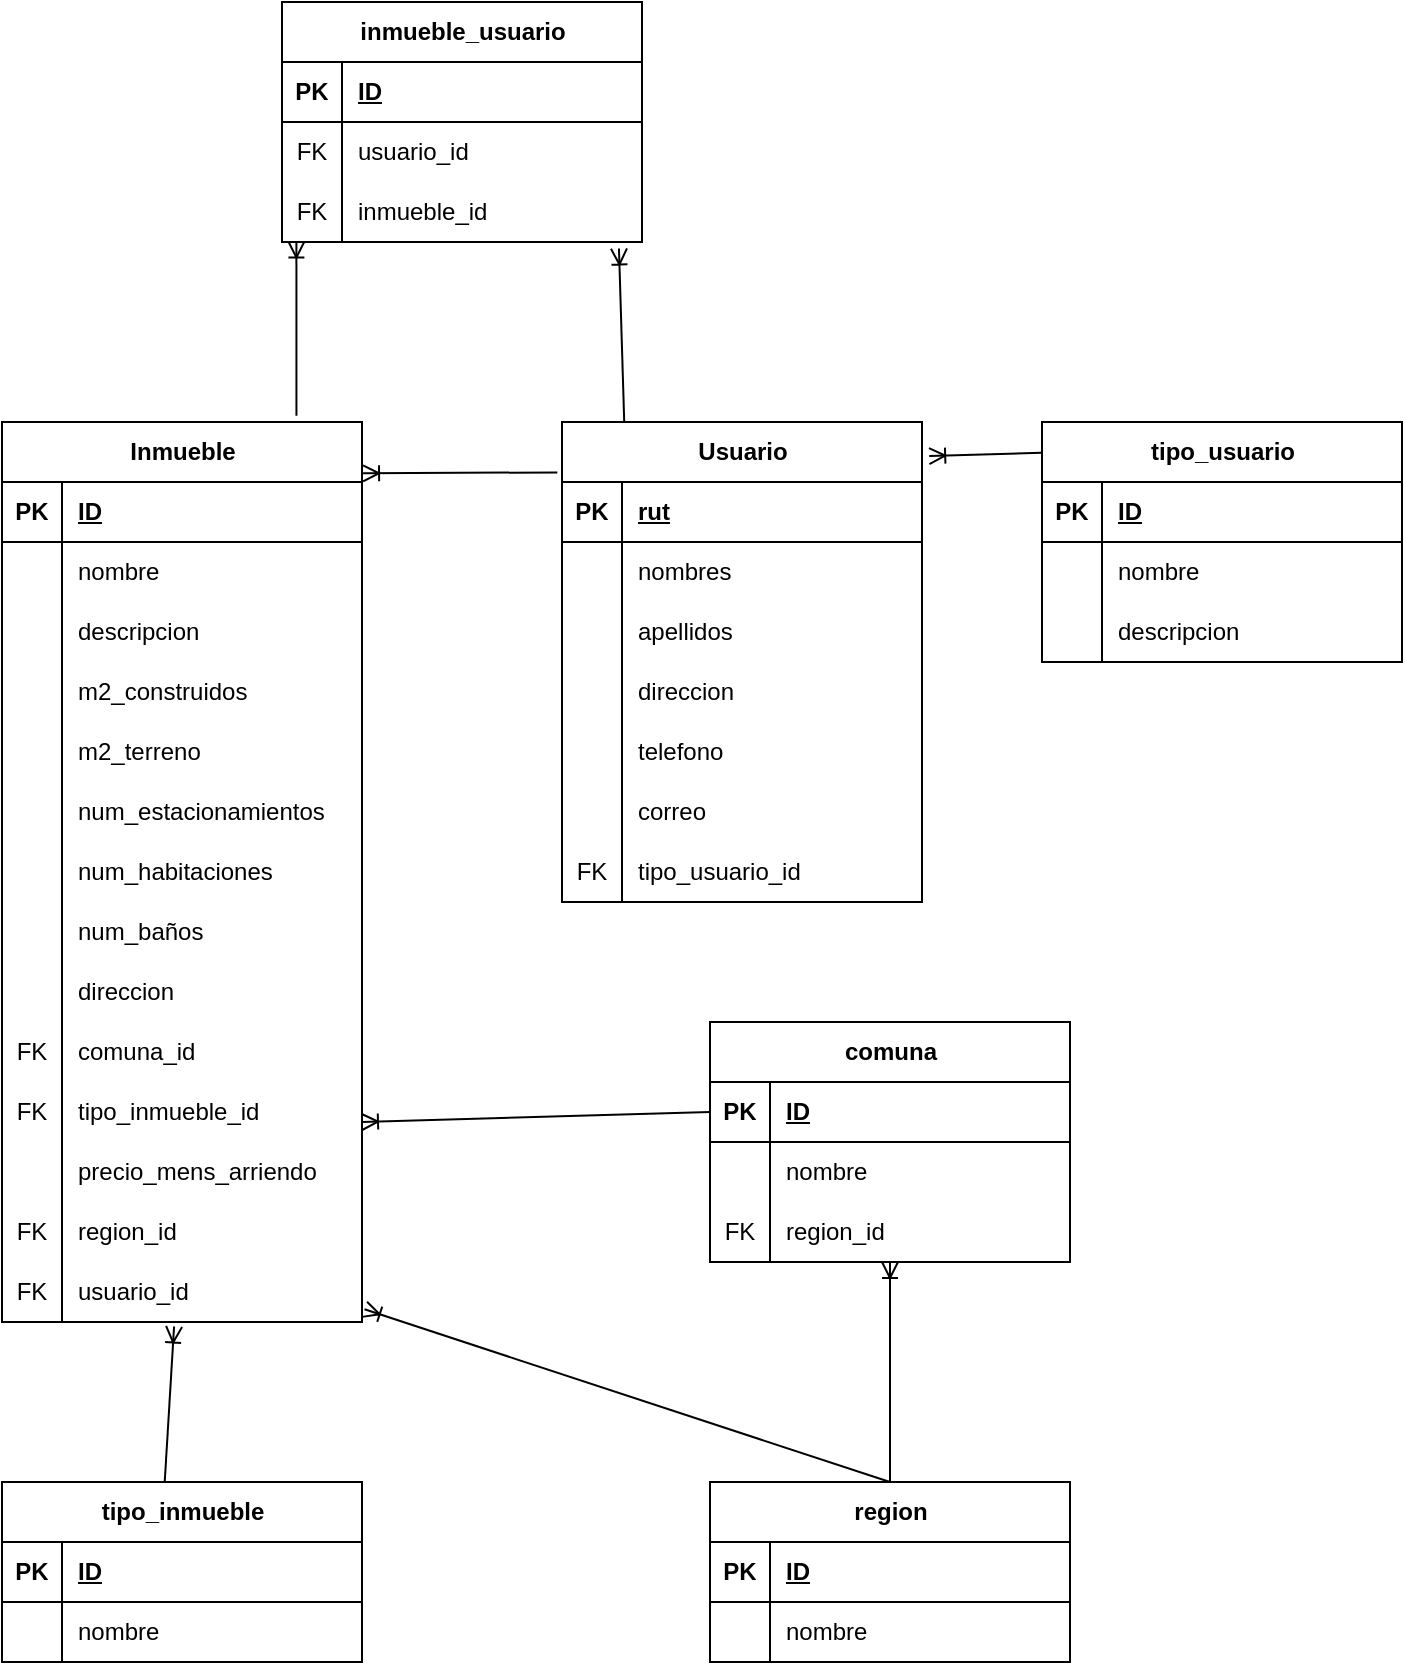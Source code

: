 <mxfile version="24.5.3" type="device">
  <diagram name="Página-1" id="g8SFVVRdt-fUALdlcEve">
    <mxGraphModel dx="2176" dy="1852" grid="1" gridSize="10" guides="1" tooltips="1" connect="1" arrows="1" fold="1" page="1" pageScale="1" pageWidth="827" pageHeight="1169" math="0" shadow="0">
      <root>
        <mxCell id="0" />
        <mxCell id="1" parent="0" />
        <mxCell id="CpyhpwBGjDPrx50H-hn9-1" value="Usuario" style="shape=table;startSize=30;container=1;collapsible=1;childLayout=tableLayout;fixedRows=1;rowLines=0;fontStyle=1;align=center;resizeLast=1;html=1;" parent="1" vertex="1">
          <mxGeometry x="250" y="150" width="180" height="240" as="geometry" />
        </mxCell>
        <mxCell id="CpyhpwBGjDPrx50H-hn9-2" value="" style="shape=tableRow;horizontal=0;startSize=0;swimlaneHead=0;swimlaneBody=0;fillColor=none;collapsible=0;dropTarget=0;points=[[0,0.5],[1,0.5]];portConstraint=eastwest;top=0;left=0;right=0;bottom=1;" parent="CpyhpwBGjDPrx50H-hn9-1" vertex="1">
          <mxGeometry y="30" width="180" height="30" as="geometry" />
        </mxCell>
        <mxCell id="CpyhpwBGjDPrx50H-hn9-3" value="PK" style="shape=partialRectangle;connectable=0;fillColor=none;top=0;left=0;bottom=0;right=0;fontStyle=1;overflow=hidden;whiteSpace=wrap;html=1;" parent="CpyhpwBGjDPrx50H-hn9-2" vertex="1">
          <mxGeometry width="30" height="30" as="geometry">
            <mxRectangle width="30" height="30" as="alternateBounds" />
          </mxGeometry>
        </mxCell>
        <mxCell id="CpyhpwBGjDPrx50H-hn9-4" value="rut" style="shape=partialRectangle;connectable=0;fillColor=none;top=0;left=0;bottom=0;right=0;align=left;spacingLeft=6;fontStyle=5;overflow=hidden;whiteSpace=wrap;html=1;" parent="CpyhpwBGjDPrx50H-hn9-2" vertex="1">
          <mxGeometry x="30" width="150" height="30" as="geometry">
            <mxRectangle width="150" height="30" as="alternateBounds" />
          </mxGeometry>
        </mxCell>
        <mxCell id="CpyhpwBGjDPrx50H-hn9-5" value="" style="shape=tableRow;horizontal=0;startSize=0;swimlaneHead=0;swimlaneBody=0;fillColor=none;collapsible=0;dropTarget=0;points=[[0,0.5],[1,0.5]];portConstraint=eastwest;top=0;left=0;right=0;bottom=0;" parent="CpyhpwBGjDPrx50H-hn9-1" vertex="1">
          <mxGeometry y="60" width="180" height="30" as="geometry" />
        </mxCell>
        <mxCell id="CpyhpwBGjDPrx50H-hn9-6" value="" style="shape=partialRectangle;connectable=0;fillColor=none;top=0;left=0;bottom=0;right=0;editable=1;overflow=hidden;whiteSpace=wrap;html=1;" parent="CpyhpwBGjDPrx50H-hn9-5" vertex="1">
          <mxGeometry width="30" height="30" as="geometry">
            <mxRectangle width="30" height="30" as="alternateBounds" />
          </mxGeometry>
        </mxCell>
        <mxCell id="CpyhpwBGjDPrx50H-hn9-7" value="nombres" style="shape=partialRectangle;connectable=0;fillColor=none;top=0;left=0;bottom=0;right=0;align=left;spacingLeft=6;overflow=hidden;whiteSpace=wrap;html=1;" parent="CpyhpwBGjDPrx50H-hn9-5" vertex="1">
          <mxGeometry x="30" width="150" height="30" as="geometry">
            <mxRectangle width="150" height="30" as="alternateBounds" />
          </mxGeometry>
        </mxCell>
        <mxCell id="CpyhpwBGjDPrx50H-hn9-8" value="" style="shape=tableRow;horizontal=0;startSize=0;swimlaneHead=0;swimlaneBody=0;fillColor=none;collapsible=0;dropTarget=0;points=[[0,0.5],[1,0.5]];portConstraint=eastwest;top=0;left=0;right=0;bottom=0;" parent="CpyhpwBGjDPrx50H-hn9-1" vertex="1">
          <mxGeometry y="90" width="180" height="30" as="geometry" />
        </mxCell>
        <mxCell id="CpyhpwBGjDPrx50H-hn9-9" value="" style="shape=partialRectangle;connectable=0;fillColor=none;top=0;left=0;bottom=0;right=0;editable=1;overflow=hidden;whiteSpace=wrap;html=1;" parent="CpyhpwBGjDPrx50H-hn9-8" vertex="1">
          <mxGeometry width="30" height="30" as="geometry">
            <mxRectangle width="30" height="30" as="alternateBounds" />
          </mxGeometry>
        </mxCell>
        <mxCell id="CpyhpwBGjDPrx50H-hn9-10" value="apellidos" style="shape=partialRectangle;connectable=0;fillColor=none;top=0;left=0;bottom=0;right=0;align=left;spacingLeft=6;overflow=hidden;whiteSpace=wrap;html=1;" parent="CpyhpwBGjDPrx50H-hn9-8" vertex="1">
          <mxGeometry x="30" width="150" height="30" as="geometry">
            <mxRectangle width="150" height="30" as="alternateBounds" />
          </mxGeometry>
        </mxCell>
        <mxCell id="CpyhpwBGjDPrx50H-hn9-14" value="" style="shape=tableRow;horizontal=0;startSize=0;swimlaneHead=0;swimlaneBody=0;fillColor=none;collapsible=0;dropTarget=0;points=[[0,0.5],[1,0.5]];portConstraint=eastwest;top=0;left=0;right=0;bottom=0;" parent="CpyhpwBGjDPrx50H-hn9-1" vertex="1">
          <mxGeometry y="120" width="180" height="30" as="geometry" />
        </mxCell>
        <mxCell id="CpyhpwBGjDPrx50H-hn9-15" value="" style="shape=partialRectangle;connectable=0;fillColor=none;top=0;left=0;bottom=0;right=0;editable=1;overflow=hidden;whiteSpace=wrap;html=1;" parent="CpyhpwBGjDPrx50H-hn9-14" vertex="1">
          <mxGeometry width="30" height="30" as="geometry">
            <mxRectangle width="30" height="30" as="alternateBounds" />
          </mxGeometry>
        </mxCell>
        <mxCell id="CpyhpwBGjDPrx50H-hn9-16" value="direccion" style="shape=partialRectangle;connectable=0;fillColor=none;top=0;left=0;bottom=0;right=0;align=left;spacingLeft=6;overflow=hidden;whiteSpace=wrap;html=1;" parent="CpyhpwBGjDPrx50H-hn9-14" vertex="1">
          <mxGeometry x="30" width="150" height="30" as="geometry">
            <mxRectangle width="150" height="30" as="alternateBounds" />
          </mxGeometry>
        </mxCell>
        <mxCell id="CpyhpwBGjDPrx50H-hn9-17" value="" style="shape=tableRow;horizontal=0;startSize=0;swimlaneHead=0;swimlaneBody=0;fillColor=none;collapsible=0;dropTarget=0;points=[[0,0.5],[1,0.5]];portConstraint=eastwest;top=0;left=0;right=0;bottom=0;" parent="CpyhpwBGjDPrx50H-hn9-1" vertex="1">
          <mxGeometry y="150" width="180" height="30" as="geometry" />
        </mxCell>
        <mxCell id="CpyhpwBGjDPrx50H-hn9-18" value="" style="shape=partialRectangle;connectable=0;fillColor=none;top=0;left=0;bottom=0;right=0;editable=1;overflow=hidden;whiteSpace=wrap;html=1;" parent="CpyhpwBGjDPrx50H-hn9-17" vertex="1">
          <mxGeometry width="30" height="30" as="geometry">
            <mxRectangle width="30" height="30" as="alternateBounds" />
          </mxGeometry>
        </mxCell>
        <mxCell id="CpyhpwBGjDPrx50H-hn9-19" value="telefono" style="shape=partialRectangle;connectable=0;fillColor=none;top=0;left=0;bottom=0;right=0;align=left;spacingLeft=6;overflow=hidden;whiteSpace=wrap;html=1;" parent="CpyhpwBGjDPrx50H-hn9-17" vertex="1">
          <mxGeometry x="30" width="150" height="30" as="geometry">
            <mxRectangle width="150" height="30" as="alternateBounds" />
          </mxGeometry>
        </mxCell>
        <mxCell id="CpyhpwBGjDPrx50H-hn9-20" value="" style="shape=tableRow;horizontal=0;startSize=0;swimlaneHead=0;swimlaneBody=0;fillColor=none;collapsible=0;dropTarget=0;points=[[0,0.5],[1,0.5]];portConstraint=eastwest;top=0;left=0;right=0;bottom=0;" parent="CpyhpwBGjDPrx50H-hn9-1" vertex="1">
          <mxGeometry y="180" width="180" height="30" as="geometry" />
        </mxCell>
        <mxCell id="CpyhpwBGjDPrx50H-hn9-21" value="" style="shape=partialRectangle;connectable=0;fillColor=none;top=0;left=0;bottom=0;right=0;editable=1;overflow=hidden;whiteSpace=wrap;html=1;" parent="CpyhpwBGjDPrx50H-hn9-20" vertex="1">
          <mxGeometry width="30" height="30" as="geometry">
            <mxRectangle width="30" height="30" as="alternateBounds" />
          </mxGeometry>
        </mxCell>
        <mxCell id="CpyhpwBGjDPrx50H-hn9-22" value="correo" style="shape=partialRectangle;connectable=0;fillColor=none;top=0;left=0;bottom=0;right=0;align=left;spacingLeft=6;overflow=hidden;whiteSpace=wrap;html=1;" parent="CpyhpwBGjDPrx50H-hn9-20" vertex="1">
          <mxGeometry x="30" width="150" height="30" as="geometry">
            <mxRectangle width="150" height="30" as="alternateBounds" />
          </mxGeometry>
        </mxCell>
        <mxCell id="CpyhpwBGjDPrx50H-hn9-23" value="" style="shape=tableRow;horizontal=0;startSize=0;swimlaneHead=0;swimlaneBody=0;fillColor=none;collapsible=0;dropTarget=0;points=[[0,0.5],[1,0.5]];portConstraint=eastwest;top=0;left=0;right=0;bottom=0;" parent="CpyhpwBGjDPrx50H-hn9-1" vertex="1">
          <mxGeometry y="210" width="180" height="30" as="geometry" />
        </mxCell>
        <mxCell id="CpyhpwBGjDPrx50H-hn9-24" value="FK" style="shape=partialRectangle;connectable=0;fillColor=none;top=0;left=0;bottom=0;right=0;editable=1;overflow=hidden;whiteSpace=wrap;html=1;" parent="CpyhpwBGjDPrx50H-hn9-23" vertex="1">
          <mxGeometry width="30" height="30" as="geometry">
            <mxRectangle width="30" height="30" as="alternateBounds" />
          </mxGeometry>
        </mxCell>
        <mxCell id="CpyhpwBGjDPrx50H-hn9-25" value="tipo_usuario_id" style="shape=partialRectangle;connectable=0;fillColor=none;top=0;left=0;bottom=0;right=0;align=left;spacingLeft=6;overflow=hidden;whiteSpace=wrap;html=1;" parent="CpyhpwBGjDPrx50H-hn9-23" vertex="1">
          <mxGeometry x="30" width="150" height="30" as="geometry">
            <mxRectangle width="150" height="30" as="alternateBounds" />
          </mxGeometry>
        </mxCell>
        <mxCell id="CpyhpwBGjDPrx50H-hn9-26" value="tipo_usuario" style="shape=table;startSize=30;container=1;collapsible=1;childLayout=tableLayout;fixedRows=1;rowLines=0;fontStyle=1;align=center;resizeLast=1;html=1;" parent="1" vertex="1">
          <mxGeometry x="490" y="150" width="180" height="120" as="geometry" />
        </mxCell>
        <mxCell id="CpyhpwBGjDPrx50H-hn9-27" value="" style="shape=tableRow;horizontal=0;startSize=0;swimlaneHead=0;swimlaneBody=0;fillColor=none;collapsible=0;dropTarget=0;points=[[0,0.5],[1,0.5]];portConstraint=eastwest;top=0;left=0;right=0;bottom=1;" parent="CpyhpwBGjDPrx50H-hn9-26" vertex="1">
          <mxGeometry y="30" width="180" height="30" as="geometry" />
        </mxCell>
        <mxCell id="CpyhpwBGjDPrx50H-hn9-28" value="PK" style="shape=partialRectangle;connectable=0;fillColor=none;top=0;left=0;bottom=0;right=0;fontStyle=1;overflow=hidden;whiteSpace=wrap;html=1;" parent="CpyhpwBGjDPrx50H-hn9-27" vertex="1">
          <mxGeometry width="30" height="30" as="geometry">
            <mxRectangle width="30" height="30" as="alternateBounds" />
          </mxGeometry>
        </mxCell>
        <mxCell id="CpyhpwBGjDPrx50H-hn9-29" value="ID" style="shape=partialRectangle;connectable=0;fillColor=none;top=0;left=0;bottom=0;right=0;align=left;spacingLeft=6;fontStyle=5;overflow=hidden;whiteSpace=wrap;html=1;" parent="CpyhpwBGjDPrx50H-hn9-27" vertex="1">
          <mxGeometry x="30" width="150" height="30" as="geometry">
            <mxRectangle width="150" height="30" as="alternateBounds" />
          </mxGeometry>
        </mxCell>
        <mxCell id="CpyhpwBGjDPrx50H-hn9-30" value="" style="shape=tableRow;horizontal=0;startSize=0;swimlaneHead=0;swimlaneBody=0;fillColor=none;collapsible=0;dropTarget=0;points=[[0,0.5],[1,0.5]];portConstraint=eastwest;top=0;left=0;right=0;bottom=0;" parent="CpyhpwBGjDPrx50H-hn9-26" vertex="1">
          <mxGeometry y="60" width="180" height="30" as="geometry" />
        </mxCell>
        <mxCell id="CpyhpwBGjDPrx50H-hn9-31" value="" style="shape=partialRectangle;connectable=0;fillColor=none;top=0;left=0;bottom=0;right=0;editable=1;overflow=hidden;whiteSpace=wrap;html=1;" parent="CpyhpwBGjDPrx50H-hn9-30" vertex="1">
          <mxGeometry width="30" height="30" as="geometry">
            <mxRectangle width="30" height="30" as="alternateBounds" />
          </mxGeometry>
        </mxCell>
        <mxCell id="CpyhpwBGjDPrx50H-hn9-32" value="nombre" style="shape=partialRectangle;connectable=0;fillColor=none;top=0;left=0;bottom=0;right=0;align=left;spacingLeft=6;overflow=hidden;whiteSpace=wrap;html=1;" parent="CpyhpwBGjDPrx50H-hn9-30" vertex="1">
          <mxGeometry x="30" width="150" height="30" as="geometry">
            <mxRectangle width="150" height="30" as="alternateBounds" />
          </mxGeometry>
        </mxCell>
        <mxCell id="CpyhpwBGjDPrx50H-hn9-33" value="" style="shape=tableRow;horizontal=0;startSize=0;swimlaneHead=0;swimlaneBody=0;fillColor=none;collapsible=0;dropTarget=0;points=[[0,0.5],[1,0.5]];portConstraint=eastwest;top=0;left=0;right=0;bottom=0;" parent="CpyhpwBGjDPrx50H-hn9-26" vertex="1">
          <mxGeometry y="90" width="180" height="30" as="geometry" />
        </mxCell>
        <mxCell id="CpyhpwBGjDPrx50H-hn9-34" value="" style="shape=partialRectangle;connectable=0;fillColor=none;top=0;left=0;bottom=0;right=0;editable=1;overflow=hidden;whiteSpace=wrap;html=1;" parent="CpyhpwBGjDPrx50H-hn9-33" vertex="1">
          <mxGeometry width="30" height="30" as="geometry">
            <mxRectangle width="30" height="30" as="alternateBounds" />
          </mxGeometry>
        </mxCell>
        <mxCell id="CpyhpwBGjDPrx50H-hn9-35" value="descripcion" style="shape=partialRectangle;connectable=0;fillColor=none;top=0;left=0;bottom=0;right=0;align=left;spacingLeft=6;overflow=hidden;whiteSpace=wrap;html=1;" parent="CpyhpwBGjDPrx50H-hn9-33" vertex="1">
          <mxGeometry x="30" width="150" height="30" as="geometry">
            <mxRectangle width="150" height="30" as="alternateBounds" />
          </mxGeometry>
        </mxCell>
        <mxCell id="CpyhpwBGjDPrx50H-hn9-39" value="" style="fontSize=12;html=1;endArrow=ERoneToMany;rounded=0;exitX=-0.001;exitY=0.128;exitDx=0;exitDy=0;exitPerimeter=0;entryX=1.02;entryY=0.071;entryDx=0;entryDy=0;entryPerimeter=0;" parent="1" source="CpyhpwBGjDPrx50H-hn9-26" target="CpyhpwBGjDPrx50H-hn9-1" edge="1">
          <mxGeometry width="100" height="100" relative="1" as="geometry">
            <mxPoint x="480" y="160" as="sourcePoint" />
            <mxPoint x="450" y="170" as="targetPoint" />
          </mxGeometry>
        </mxCell>
        <mxCell id="CpyhpwBGjDPrx50H-hn9-40" value="Inmueble" style="shape=table;startSize=30;container=1;collapsible=1;childLayout=tableLayout;fixedRows=1;rowLines=0;fontStyle=1;align=center;resizeLast=1;html=1;" parent="1" vertex="1">
          <mxGeometry x="-30" y="150" width="180" height="450" as="geometry" />
        </mxCell>
        <mxCell id="CpyhpwBGjDPrx50H-hn9-41" value="" style="shape=tableRow;horizontal=0;startSize=0;swimlaneHead=0;swimlaneBody=0;fillColor=none;collapsible=0;dropTarget=0;points=[[0,0.5],[1,0.5]];portConstraint=eastwest;top=0;left=0;right=0;bottom=1;" parent="CpyhpwBGjDPrx50H-hn9-40" vertex="1">
          <mxGeometry y="30" width="180" height="30" as="geometry" />
        </mxCell>
        <mxCell id="CpyhpwBGjDPrx50H-hn9-42" value="PK" style="shape=partialRectangle;connectable=0;fillColor=none;top=0;left=0;bottom=0;right=0;fontStyle=1;overflow=hidden;whiteSpace=wrap;html=1;" parent="CpyhpwBGjDPrx50H-hn9-41" vertex="1">
          <mxGeometry width="30" height="30" as="geometry">
            <mxRectangle width="30" height="30" as="alternateBounds" />
          </mxGeometry>
        </mxCell>
        <mxCell id="CpyhpwBGjDPrx50H-hn9-43" value="ID" style="shape=partialRectangle;connectable=0;fillColor=none;top=0;left=0;bottom=0;right=0;align=left;spacingLeft=6;fontStyle=5;overflow=hidden;whiteSpace=wrap;html=1;" parent="CpyhpwBGjDPrx50H-hn9-41" vertex="1">
          <mxGeometry x="30" width="150" height="30" as="geometry">
            <mxRectangle width="150" height="30" as="alternateBounds" />
          </mxGeometry>
        </mxCell>
        <mxCell id="CpyhpwBGjDPrx50H-hn9-44" value="" style="shape=tableRow;horizontal=0;startSize=0;swimlaneHead=0;swimlaneBody=0;fillColor=none;collapsible=0;dropTarget=0;points=[[0,0.5],[1,0.5]];portConstraint=eastwest;top=0;left=0;right=0;bottom=0;" parent="CpyhpwBGjDPrx50H-hn9-40" vertex="1">
          <mxGeometry y="60" width="180" height="30" as="geometry" />
        </mxCell>
        <mxCell id="CpyhpwBGjDPrx50H-hn9-45" value="" style="shape=partialRectangle;connectable=0;fillColor=none;top=0;left=0;bottom=0;right=0;editable=1;overflow=hidden;whiteSpace=wrap;html=1;" parent="CpyhpwBGjDPrx50H-hn9-44" vertex="1">
          <mxGeometry width="30" height="30" as="geometry">
            <mxRectangle width="30" height="30" as="alternateBounds" />
          </mxGeometry>
        </mxCell>
        <mxCell id="CpyhpwBGjDPrx50H-hn9-46" value="nombre" style="shape=partialRectangle;connectable=0;fillColor=none;top=0;left=0;bottom=0;right=0;align=left;spacingLeft=6;overflow=hidden;whiteSpace=wrap;html=1;" parent="CpyhpwBGjDPrx50H-hn9-44" vertex="1">
          <mxGeometry x="30" width="150" height="30" as="geometry">
            <mxRectangle width="150" height="30" as="alternateBounds" />
          </mxGeometry>
        </mxCell>
        <mxCell id="CpyhpwBGjDPrx50H-hn9-47" value="" style="shape=tableRow;horizontal=0;startSize=0;swimlaneHead=0;swimlaneBody=0;fillColor=none;collapsible=0;dropTarget=0;points=[[0,0.5],[1,0.5]];portConstraint=eastwest;top=0;left=0;right=0;bottom=0;" parent="CpyhpwBGjDPrx50H-hn9-40" vertex="1">
          <mxGeometry y="90" width="180" height="30" as="geometry" />
        </mxCell>
        <mxCell id="CpyhpwBGjDPrx50H-hn9-48" value="" style="shape=partialRectangle;connectable=0;fillColor=none;top=0;left=0;bottom=0;right=0;editable=1;overflow=hidden;whiteSpace=wrap;html=1;" parent="CpyhpwBGjDPrx50H-hn9-47" vertex="1">
          <mxGeometry width="30" height="30" as="geometry">
            <mxRectangle width="30" height="30" as="alternateBounds" />
          </mxGeometry>
        </mxCell>
        <mxCell id="CpyhpwBGjDPrx50H-hn9-49" value="descripcion" style="shape=partialRectangle;connectable=0;fillColor=none;top=0;left=0;bottom=0;right=0;align=left;spacingLeft=6;overflow=hidden;whiteSpace=wrap;html=1;" parent="CpyhpwBGjDPrx50H-hn9-47" vertex="1">
          <mxGeometry x="30" width="150" height="30" as="geometry">
            <mxRectangle width="150" height="30" as="alternateBounds" />
          </mxGeometry>
        </mxCell>
        <mxCell id="CpyhpwBGjDPrx50H-hn9-50" value="" style="shape=tableRow;horizontal=0;startSize=0;swimlaneHead=0;swimlaneBody=0;fillColor=none;collapsible=0;dropTarget=0;points=[[0,0.5],[1,0.5]];portConstraint=eastwest;top=0;left=0;right=0;bottom=0;" parent="CpyhpwBGjDPrx50H-hn9-40" vertex="1">
          <mxGeometry y="120" width="180" height="30" as="geometry" />
        </mxCell>
        <mxCell id="CpyhpwBGjDPrx50H-hn9-51" value="" style="shape=partialRectangle;connectable=0;fillColor=none;top=0;left=0;bottom=0;right=0;editable=1;overflow=hidden;whiteSpace=wrap;html=1;" parent="CpyhpwBGjDPrx50H-hn9-50" vertex="1">
          <mxGeometry width="30" height="30" as="geometry">
            <mxRectangle width="30" height="30" as="alternateBounds" />
          </mxGeometry>
        </mxCell>
        <mxCell id="CpyhpwBGjDPrx50H-hn9-52" value="m2_construidos" style="shape=partialRectangle;connectable=0;fillColor=none;top=0;left=0;bottom=0;right=0;align=left;spacingLeft=6;overflow=hidden;whiteSpace=wrap;html=1;" parent="CpyhpwBGjDPrx50H-hn9-50" vertex="1">
          <mxGeometry x="30" width="150" height="30" as="geometry">
            <mxRectangle width="150" height="30" as="alternateBounds" />
          </mxGeometry>
        </mxCell>
        <mxCell id="CpyhpwBGjDPrx50H-hn9-53" value="" style="shape=tableRow;horizontal=0;startSize=0;swimlaneHead=0;swimlaneBody=0;fillColor=none;collapsible=0;dropTarget=0;points=[[0,0.5],[1,0.5]];portConstraint=eastwest;top=0;left=0;right=0;bottom=0;" parent="CpyhpwBGjDPrx50H-hn9-40" vertex="1">
          <mxGeometry y="150" width="180" height="30" as="geometry" />
        </mxCell>
        <mxCell id="CpyhpwBGjDPrx50H-hn9-54" value="" style="shape=partialRectangle;connectable=0;fillColor=none;top=0;left=0;bottom=0;right=0;editable=1;overflow=hidden;whiteSpace=wrap;html=1;" parent="CpyhpwBGjDPrx50H-hn9-53" vertex="1">
          <mxGeometry width="30" height="30" as="geometry">
            <mxRectangle width="30" height="30" as="alternateBounds" />
          </mxGeometry>
        </mxCell>
        <mxCell id="CpyhpwBGjDPrx50H-hn9-55" value="m2_terreno" style="shape=partialRectangle;connectable=0;fillColor=none;top=0;left=0;bottom=0;right=0;align=left;spacingLeft=6;overflow=hidden;whiteSpace=wrap;html=1;" parent="CpyhpwBGjDPrx50H-hn9-53" vertex="1">
          <mxGeometry x="30" width="150" height="30" as="geometry">
            <mxRectangle width="150" height="30" as="alternateBounds" />
          </mxGeometry>
        </mxCell>
        <mxCell id="CpyhpwBGjDPrx50H-hn9-56" value="" style="shape=tableRow;horizontal=0;startSize=0;swimlaneHead=0;swimlaneBody=0;fillColor=none;collapsible=0;dropTarget=0;points=[[0,0.5],[1,0.5]];portConstraint=eastwest;top=0;left=0;right=0;bottom=0;" parent="CpyhpwBGjDPrx50H-hn9-40" vertex="1">
          <mxGeometry y="180" width="180" height="30" as="geometry" />
        </mxCell>
        <mxCell id="CpyhpwBGjDPrx50H-hn9-57" value="" style="shape=partialRectangle;connectable=0;fillColor=none;top=0;left=0;bottom=0;right=0;editable=1;overflow=hidden;whiteSpace=wrap;html=1;" parent="CpyhpwBGjDPrx50H-hn9-56" vertex="1">
          <mxGeometry width="30" height="30" as="geometry">
            <mxRectangle width="30" height="30" as="alternateBounds" />
          </mxGeometry>
        </mxCell>
        <mxCell id="CpyhpwBGjDPrx50H-hn9-58" value="num_estacionamientos" style="shape=partialRectangle;connectable=0;fillColor=none;top=0;left=0;bottom=0;right=0;align=left;spacingLeft=6;overflow=hidden;whiteSpace=wrap;html=1;" parent="CpyhpwBGjDPrx50H-hn9-56" vertex="1">
          <mxGeometry x="30" width="150" height="30" as="geometry">
            <mxRectangle width="150" height="30" as="alternateBounds" />
          </mxGeometry>
        </mxCell>
        <mxCell id="CpyhpwBGjDPrx50H-hn9-59" value="" style="shape=tableRow;horizontal=0;startSize=0;swimlaneHead=0;swimlaneBody=0;fillColor=none;collapsible=0;dropTarget=0;points=[[0,0.5],[1,0.5]];portConstraint=eastwest;top=0;left=0;right=0;bottom=0;" parent="CpyhpwBGjDPrx50H-hn9-40" vertex="1">
          <mxGeometry y="210" width="180" height="30" as="geometry" />
        </mxCell>
        <mxCell id="CpyhpwBGjDPrx50H-hn9-60" value="" style="shape=partialRectangle;connectable=0;fillColor=none;top=0;left=0;bottom=0;right=0;editable=1;overflow=hidden;whiteSpace=wrap;html=1;" parent="CpyhpwBGjDPrx50H-hn9-59" vertex="1">
          <mxGeometry width="30" height="30" as="geometry">
            <mxRectangle width="30" height="30" as="alternateBounds" />
          </mxGeometry>
        </mxCell>
        <mxCell id="CpyhpwBGjDPrx50H-hn9-61" value="num_habitaciones" style="shape=partialRectangle;connectable=0;fillColor=none;top=0;left=0;bottom=0;right=0;align=left;spacingLeft=6;overflow=hidden;whiteSpace=wrap;html=1;" parent="CpyhpwBGjDPrx50H-hn9-59" vertex="1">
          <mxGeometry x="30" width="150" height="30" as="geometry">
            <mxRectangle width="150" height="30" as="alternateBounds" />
          </mxGeometry>
        </mxCell>
        <mxCell id="CpyhpwBGjDPrx50H-hn9-62" value="" style="shape=tableRow;horizontal=0;startSize=0;swimlaneHead=0;swimlaneBody=0;fillColor=none;collapsible=0;dropTarget=0;points=[[0,0.5],[1,0.5]];portConstraint=eastwest;top=0;left=0;right=0;bottom=0;" parent="CpyhpwBGjDPrx50H-hn9-40" vertex="1">
          <mxGeometry y="240" width="180" height="30" as="geometry" />
        </mxCell>
        <mxCell id="CpyhpwBGjDPrx50H-hn9-63" value="" style="shape=partialRectangle;connectable=0;fillColor=none;top=0;left=0;bottom=0;right=0;editable=1;overflow=hidden;whiteSpace=wrap;html=1;" parent="CpyhpwBGjDPrx50H-hn9-62" vertex="1">
          <mxGeometry width="30" height="30" as="geometry">
            <mxRectangle width="30" height="30" as="alternateBounds" />
          </mxGeometry>
        </mxCell>
        <mxCell id="CpyhpwBGjDPrx50H-hn9-64" value="num_baños" style="shape=partialRectangle;connectable=0;fillColor=none;top=0;left=0;bottom=0;right=0;align=left;spacingLeft=6;overflow=hidden;whiteSpace=wrap;html=1;" parent="CpyhpwBGjDPrx50H-hn9-62" vertex="1">
          <mxGeometry x="30" width="150" height="30" as="geometry">
            <mxRectangle width="150" height="30" as="alternateBounds" />
          </mxGeometry>
        </mxCell>
        <mxCell id="CpyhpwBGjDPrx50H-hn9-65" value="" style="shape=tableRow;horizontal=0;startSize=0;swimlaneHead=0;swimlaneBody=0;fillColor=none;collapsible=0;dropTarget=0;points=[[0,0.5],[1,0.5]];portConstraint=eastwest;top=0;left=0;right=0;bottom=0;" parent="CpyhpwBGjDPrx50H-hn9-40" vertex="1">
          <mxGeometry y="270" width="180" height="30" as="geometry" />
        </mxCell>
        <mxCell id="CpyhpwBGjDPrx50H-hn9-66" value="" style="shape=partialRectangle;connectable=0;fillColor=none;top=0;left=0;bottom=0;right=0;editable=1;overflow=hidden;whiteSpace=wrap;html=1;" parent="CpyhpwBGjDPrx50H-hn9-65" vertex="1">
          <mxGeometry width="30" height="30" as="geometry">
            <mxRectangle width="30" height="30" as="alternateBounds" />
          </mxGeometry>
        </mxCell>
        <mxCell id="CpyhpwBGjDPrx50H-hn9-67" value="direccion" style="shape=partialRectangle;connectable=0;fillColor=none;top=0;left=0;bottom=0;right=0;align=left;spacingLeft=6;overflow=hidden;whiteSpace=wrap;html=1;" parent="CpyhpwBGjDPrx50H-hn9-65" vertex="1">
          <mxGeometry x="30" width="150" height="30" as="geometry">
            <mxRectangle width="150" height="30" as="alternateBounds" />
          </mxGeometry>
        </mxCell>
        <mxCell id="CpyhpwBGjDPrx50H-hn9-68" value="" style="shape=tableRow;horizontal=0;startSize=0;swimlaneHead=0;swimlaneBody=0;fillColor=none;collapsible=0;dropTarget=0;points=[[0,0.5],[1,0.5]];portConstraint=eastwest;top=0;left=0;right=0;bottom=0;" parent="CpyhpwBGjDPrx50H-hn9-40" vertex="1">
          <mxGeometry y="300" width="180" height="30" as="geometry" />
        </mxCell>
        <mxCell id="CpyhpwBGjDPrx50H-hn9-69" value="FK" style="shape=partialRectangle;connectable=0;fillColor=none;top=0;left=0;bottom=0;right=0;editable=1;overflow=hidden;whiteSpace=wrap;html=1;" parent="CpyhpwBGjDPrx50H-hn9-68" vertex="1">
          <mxGeometry width="30" height="30" as="geometry">
            <mxRectangle width="30" height="30" as="alternateBounds" />
          </mxGeometry>
        </mxCell>
        <mxCell id="CpyhpwBGjDPrx50H-hn9-70" value="comuna_id" style="shape=partialRectangle;connectable=0;fillColor=none;top=0;left=0;bottom=0;right=0;align=left;spacingLeft=6;overflow=hidden;whiteSpace=wrap;html=1;" parent="CpyhpwBGjDPrx50H-hn9-68" vertex="1">
          <mxGeometry x="30" width="150" height="30" as="geometry">
            <mxRectangle width="150" height="30" as="alternateBounds" />
          </mxGeometry>
        </mxCell>
        <mxCell id="CpyhpwBGjDPrx50H-hn9-71" value="" style="shape=tableRow;horizontal=0;startSize=0;swimlaneHead=0;swimlaneBody=0;fillColor=none;collapsible=0;dropTarget=0;points=[[0,0.5],[1,0.5]];portConstraint=eastwest;top=0;left=0;right=0;bottom=0;" parent="CpyhpwBGjDPrx50H-hn9-40" vertex="1">
          <mxGeometry y="330" width="180" height="30" as="geometry" />
        </mxCell>
        <mxCell id="CpyhpwBGjDPrx50H-hn9-72" value="FK" style="shape=partialRectangle;connectable=0;fillColor=none;top=0;left=0;bottom=0;right=0;editable=1;overflow=hidden;whiteSpace=wrap;html=1;" parent="CpyhpwBGjDPrx50H-hn9-71" vertex="1">
          <mxGeometry width="30" height="30" as="geometry">
            <mxRectangle width="30" height="30" as="alternateBounds" />
          </mxGeometry>
        </mxCell>
        <mxCell id="CpyhpwBGjDPrx50H-hn9-73" value="tipo_inmueble_id" style="shape=partialRectangle;connectable=0;fillColor=none;top=0;left=0;bottom=0;right=0;align=left;spacingLeft=6;overflow=hidden;whiteSpace=wrap;html=1;" parent="CpyhpwBGjDPrx50H-hn9-71" vertex="1">
          <mxGeometry x="30" width="150" height="30" as="geometry">
            <mxRectangle width="150" height="30" as="alternateBounds" />
          </mxGeometry>
        </mxCell>
        <mxCell id="CpyhpwBGjDPrx50H-hn9-74" value="" style="shape=tableRow;horizontal=0;startSize=0;swimlaneHead=0;swimlaneBody=0;fillColor=none;collapsible=0;dropTarget=0;points=[[0,0.5],[1,0.5]];portConstraint=eastwest;top=0;left=0;right=0;bottom=0;" parent="CpyhpwBGjDPrx50H-hn9-40" vertex="1">
          <mxGeometry y="360" width="180" height="30" as="geometry" />
        </mxCell>
        <mxCell id="CpyhpwBGjDPrx50H-hn9-75" value="" style="shape=partialRectangle;connectable=0;fillColor=none;top=0;left=0;bottom=0;right=0;editable=1;overflow=hidden;whiteSpace=wrap;html=1;" parent="CpyhpwBGjDPrx50H-hn9-74" vertex="1">
          <mxGeometry width="30" height="30" as="geometry">
            <mxRectangle width="30" height="30" as="alternateBounds" />
          </mxGeometry>
        </mxCell>
        <mxCell id="CpyhpwBGjDPrx50H-hn9-76" value="precio_mens_arriendo" style="shape=partialRectangle;connectable=0;fillColor=none;top=0;left=0;bottom=0;right=0;align=left;spacingLeft=6;overflow=hidden;whiteSpace=wrap;html=1;" parent="CpyhpwBGjDPrx50H-hn9-74" vertex="1">
          <mxGeometry x="30" width="150" height="30" as="geometry">
            <mxRectangle width="150" height="30" as="alternateBounds" />
          </mxGeometry>
        </mxCell>
        <mxCell id="CpyhpwBGjDPrx50H-hn9-77" value="" style="shape=tableRow;horizontal=0;startSize=0;swimlaneHead=0;swimlaneBody=0;fillColor=none;collapsible=0;dropTarget=0;points=[[0,0.5],[1,0.5]];portConstraint=eastwest;top=0;left=0;right=0;bottom=0;" parent="CpyhpwBGjDPrx50H-hn9-40" vertex="1">
          <mxGeometry y="390" width="180" height="30" as="geometry" />
        </mxCell>
        <mxCell id="CpyhpwBGjDPrx50H-hn9-78" value="FK" style="shape=partialRectangle;connectable=0;fillColor=none;top=0;left=0;bottom=0;right=0;editable=1;overflow=hidden;whiteSpace=wrap;html=1;" parent="CpyhpwBGjDPrx50H-hn9-77" vertex="1">
          <mxGeometry width="30" height="30" as="geometry">
            <mxRectangle width="30" height="30" as="alternateBounds" />
          </mxGeometry>
        </mxCell>
        <mxCell id="CpyhpwBGjDPrx50H-hn9-79" value="region_id" style="shape=partialRectangle;connectable=0;fillColor=none;top=0;left=0;bottom=0;right=0;align=left;spacingLeft=6;overflow=hidden;whiteSpace=wrap;html=1;" parent="CpyhpwBGjDPrx50H-hn9-77" vertex="1">
          <mxGeometry x="30" width="150" height="30" as="geometry">
            <mxRectangle width="150" height="30" as="alternateBounds" />
          </mxGeometry>
        </mxCell>
        <mxCell id="CpyhpwBGjDPrx50H-hn9-136" value="" style="shape=tableRow;horizontal=0;startSize=0;swimlaneHead=0;swimlaneBody=0;fillColor=none;collapsible=0;dropTarget=0;points=[[0,0.5],[1,0.5]];portConstraint=eastwest;top=0;left=0;right=0;bottom=0;" parent="CpyhpwBGjDPrx50H-hn9-40" vertex="1">
          <mxGeometry y="420" width="180" height="30" as="geometry" />
        </mxCell>
        <mxCell id="CpyhpwBGjDPrx50H-hn9-137" value="FK" style="shape=partialRectangle;connectable=0;fillColor=none;top=0;left=0;bottom=0;right=0;editable=1;overflow=hidden;whiteSpace=wrap;html=1;" parent="CpyhpwBGjDPrx50H-hn9-136" vertex="1">
          <mxGeometry width="30" height="30" as="geometry">
            <mxRectangle width="30" height="30" as="alternateBounds" />
          </mxGeometry>
        </mxCell>
        <mxCell id="CpyhpwBGjDPrx50H-hn9-138" value="usuario_id" style="shape=partialRectangle;connectable=0;fillColor=none;top=0;left=0;bottom=0;right=0;align=left;spacingLeft=6;overflow=hidden;whiteSpace=wrap;html=1;" parent="CpyhpwBGjDPrx50H-hn9-136" vertex="1">
          <mxGeometry x="30" width="150" height="30" as="geometry">
            <mxRectangle width="150" height="30" as="alternateBounds" />
          </mxGeometry>
        </mxCell>
        <mxCell id="CpyhpwBGjDPrx50H-hn9-89" value="comuna" style="shape=table;startSize=30;container=1;collapsible=1;childLayout=tableLayout;fixedRows=1;rowLines=0;fontStyle=1;align=center;resizeLast=1;html=1;" parent="1" vertex="1">
          <mxGeometry x="324" y="450" width="180" height="120" as="geometry" />
        </mxCell>
        <mxCell id="CpyhpwBGjDPrx50H-hn9-90" value="" style="shape=tableRow;horizontal=0;startSize=0;swimlaneHead=0;swimlaneBody=0;fillColor=none;collapsible=0;dropTarget=0;points=[[0,0.5],[1,0.5]];portConstraint=eastwest;top=0;left=0;right=0;bottom=1;" parent="CpyhpwBGjDPrx50H-hn9-89" vertex="1">
          <mxGeometry y="30" width="180" height="30" as="geometry" />
        </mxCell>
        <mxCell id="CpyhpwBGjDPrx50H-hn9-91" value="PK" style="shape=partialRectangle;connectable=0;fillColor=none;top=0;left=0;bottom=0;right=0;fontStyle=1;overflow=hidden;whiteSpace=wrap;html=1;" parent="CpyhpwBGjDPrx50H-hn9-90" vertex="1">
          <mxGeometry width="30" height="30" as="geometry">
            <mxRectangle width="30" height="30" as="alternateBounds" />
          </mxGeometry>
        </mxCell>
        <mxCell id="CpyhpwBGjDPrx50H-hn9-92" value="ID" style="shape=partialRectangle;connectable=0;fillColor=none;top=0;left=0;bottom=0;right=0;align=left;spacingLeft=6;fontStyle=5;overflow=hidden;whiteSpace=wrap;html=1;" parent="CpyhpwBGjDPrx50H-hn9-90" vertex="1">
          <mxGeometry x="30" width="150" height="30" as="geometry">
            <mxRectangle width="150" height="30" as="alternateBounds" />
          </mxGeometry>
        </mxCell>
        <mxCell id="CpyhpwBGjDPrx50H-hn9-93" value="" style="shape=tableRow;horizontal=0;startSize=0;swimlaneHead=0;swimlaneBody=0;fillColor=none;collapsible=0;dropTarget=0;points=[[0,0.5],[1,0.5]];portConstraint=eastwest;top=0;left=0;right=0;bottom=0;" parent="CpyhpwBGjDPrx50H-hn9-89" vertex="1">
          <mxGeometry y="60" width="180" height="30" as="geometry" />
        </mxCell>
        <mxCell id="CpyhpwBGjDPrx50H-hn9-94" value="" style="shape=partialRectangle;connectable=0;fillColor=none;top=0;left=0;bottom=0;right=0;editable=1;overflow=hidden;whiteSpace=wrap;html=1;" parent="CpyhpwBGjDPrx50H-hn9-93" vertex="1">
          <mxGeometry width="30" height="30" as="geometry">
            <mxRectangle width="30" height="30" as="alternateBounds" />
          </mxGeometry>
        </mxCell>
        <mxCell id="CpyhpwBGjDPrx50H-hn9-95" value="nombre" style="shape=partialRectangle;connectable=0;fillColor=none;top=0;left=0;bottom=0;right=0;align=left;spacingLeft=6;overflow=hidden;whiteSpace=wrap;html=1;" parent="CpyhpwBGjDPrx50H-hn9-93" vertex="1">
          <mxGeometry x="30" width="150" height="30" as="geometry">
            <mxRectangle width="150" height="30" as="alternateBounds" />
          </mxGeometry>
        </mxCell>
        <mxCell id="CpyhpwBGjDPrx50H-hn9-96" value="" style="shape=tableRow;horizontal=0;startSize=0;swimlaneHead=0;swimlaneBody=0;fillColor=none;collapsible=0;dropTarget=0;points=[[0,0.5],[1,0.5]];portConstraint=eastwest;top=0;left=0;right=0;bottom=0;" parent="CpyhpwBGjDPrx50H-hn9-89" vertex="1">
          <mxGeometry y="90" width="180" height="30" as="geometry" />
        </mxCell>
        <mxCell id="CpyhpwBGjDPrx50H-hn9-97" value="FK" style="shape=partialRectangle;connectable=0;fillColor=none;top=0;left=0;bottom=0;right=0;editable=1;overflow=hidden;whiteSpace=wrap;html=1;" parent="CpyhpwBGjDPrx50H-hn9-96" vertex="1">
          <mxGeometry width="30" height="30" as="geometry">
            <mxRectangle width="30" height="30" as="alternateBounds" />
          </mxGeometry>
        </mxCell>
        <mxCell id="CpyhpwBGjDPrx50H-hn9-98" value="region_id" style="shape=partialRectangle;connectable=0;fillColor=none;top=0;left=0;bottom=0;right=0;align=left;spacingLeft=6;overflow=hidden;whiteSpace=wrap;html=1;" parent="CpyhpwBGjDPrx50H-hn9-96" vertex="1">
          <mxGeometry x="30" width="150" height="30" as="geometry">
            <mxRectangle width="150" height="30" as="alternateBounds" />
          </mxGeometry>
        </mxCell>
        <mxCell id="CpyhpwBGjDPrx50H-hn9-102" value="region" style="shape=table;startSize=30;container=1;collapsible=1;childLayout=tableLayout;fixedRows=1;rowLines=0;fontStyle=1;align=center;resizeLast=1;html=1;" parent="1" vertex="1">
          <mxGeometry x="324" y="680" width="180" height="90" as="geometry" />
        </mxCell>
        <mxCell id="CpyhpwBGjDPrx50H-hn9-103" value="" style="shape=tableRow;horizontal=0;startSize=0;swimlaneHead=0;swimlaneBody=0;fillColor=none;collapsible=0;dropTarget=0;points=[[0,0.5],[1,0.5]];portConstraint=eastwest;top=0;left=0;right=0;bottom=1;" parent="CpyhpwBGjDPrx50H-hn9-102" vertex="1">
          <mxGeometry y="30" width="180" height="30" as="geometry" />
        </mxCell>
        <mxCell id="CpyhpwBGjDPrx50H-hn9-104" value="PK" style="shape=partialRectangle;connectable=0;fillColor=none;top=0;left=0;bottom=0;right=0;fontStyle=1;overflow=hidden;whiteSpace=wrap;html=1;" parent="CpyhpwBGjDPrx50H-hn9-103" vertex="1">
          <mxGeometry width="30" height="30" as="geometry">
            <mxRectangle width="30" height="30" as="alternateBounds" />
          </mxGeometry>
        </mxCell>
        <mxCell id="CpyhpwBGjDPrx50H-hn9-105" value="ID" style="shape=partialRectangle;connectable=0;fillColor=none;top=0;left=0;bottom=0;right=0;align=left;spacingLeft=6;fontStyle=5;overflow=hidden;whiteSpace=wrap;html=1;" parent="CpyhpwBGjDPrx50H-hn9-103" vertex="1">
          <mxGeometry x="30" width="150" height="30" as="geometry">
            <mxRectangle width="150" height="30" as="alternateBounds" />
          </mxGeometry>
        </mxCell>
        <mxCell id="CpyhpwBGjDPrx50H-hn9-106" value="" style="shape=tableRow;horizontal=0;startSize=0;swimlaneHead=0;swimlaneBody=0;fillColor=none;collapsible=0;dropTarget=0;points=[[0,0.5],[1,0.5]];portConstraint=eastwest;top=0;left=0;right=0;bottom=0;" parent="CpyhpwBGjDPrx50H-hn9-102" vertex="1">
          <mxGeometry y="60" width="180" height="30" as="geometry" />
        </mxCell>
        <mxCell id="CpyhpwBGjDPrx50H-hn9-107" value="" style="shape=partialRectangle;connectable=0;fillColor=none;top=0;left=0;bottom=0;right=0;editable=1;overflow=hidden;whiteSpace=wrap;html=1;" parent="CpyhpwBGjDPrx50H-hn9-106" vertex="1">
          <mxGeometry width="30" height="30" as="geometry">
            <mxRectangle width="30" height="30" as="alternateBounds" />
          </mxGeometry>
        </mxCell>
        <mxCell id="CpyhpwBGjDPrx50H-hn9-108" value="nombre" style="shape=partialRectangle;connectable=0;fillColor=none;top=0;left=0;bottom=0;right=0;align=left;spacingLeft=6;overflow=hidden;whiteSpace=wrap;html=1;" parent="CpyhpwBGjDPrx50H-hn9-106" vertex="1">
          <mxGeometry x="30" width="150" height="30" as="geometry">
            <mxRectangle width="150" height="30" as="alternateBounds" />
          </mxGeometry>
        </mxCell>
        <mxCell id="CpyhpwBGjDPrx50H-hn9-115" value="" style="fontSize=12;html=1;endArrow=ERoneToMany;rounded=0;exitX=0;exitY=0.5;exitDx=0;exitDy=0;entryX=1.001;entryY=0.961;entryDx=0;entryDy=0;entryPerimeter=0;" parent="1" source="CpyhpwBGjDPrx50H-hn9-90" edge="1">
          <mxGeometry width="100" height="100" relative="1" as="geometry">
            <mxPoint x="238" y="502" as="sourcePoint" />
            <mxPoint x="150" y="500" as="targetPoint" />
          </mxGeometry>
        </mxCell>
        <mxCell id="CpyhpwBGjDPrx50H-hn9-116" value="" style="fontSize=12;html=1;endArrow=ERoneToMany;rounded=0;exitX=0.5;exitY=0;exitDx=0;exitDy=0;entryX=0.5;entryY=1;entryDx=0;entryDy=0;entryPerimeter=0;" parent="1" source="CpyhpwBGjDPrx50H-hn9-102" target="CpyhpwBGjDPrx50H-hn9-96" edge="1">
          <mxGeometry width="100" height="100" relative="1" as="geometry">
            <mxPoint x="568" y="602" as="sourcePoint" />
            <mxPoint x="480" y="600" as="targetPoint" />
          </mxGeometry>
        </mxCell>
        <mxCell id="CpyhpwBGjDPrx50H-hn9-117" value="" style="fontSize=12;html=1;endArrow=ERoneToMany;rounded=0;exitX=0.5;exitY=0;exitDx=0;exitDy=0;entryX=1.007;entryY=0.788;entryDx=0;entryDy=0;entryPerimeter=0;" parent="1" source="CpyhpwBGjDPrx50H-hn9-102" target="CpyhpwBGjDPrx50H-hn9-136" edge="1">
          <mxGeometry width="100" height="100" relative="1" as="geometry">
            <mxPoint x="218" y="612" as="sourcePoint" />
            <mxPoint x="130" y="610" as="targetPoint" />
          </mxGeometry>
        </mxCell>
        <mxCell id="CpyhpwBGjDPrx50H-hn9-118" value="tipo_inmueble" style="shape=table;startSize=30;container=1;collapsible=1;childLayout=tableLayout;fixedRows=1;rowLines=0;fontStyle=1;align=center;resizeLast=1;html=1;" parent="1" vertex="1">
          <mxGeometry x="-30" y="680" width="180" height="90" as="geometry" />
        </mxCell>
        <mxCell id="CpyhpwBGjDPrx50H-hn9-119" value="" style="shape=tableRow;horizontal=0;startSize=0;swimlaneHead=0;swimlaneBody=0;fillColor=none;collapsible=0;dropTarget=0;points=[[0,0.5],[1,0.5]];portConstraint=eastwest;top=0;left=0;right=0;bottom=1;" parent="CpyhpwBGjDPrx50H-hn9-118" vertex="1">
          <mxGeometry y="30" width="180" height="30" as="geometry" />
        </mxCell>
        <mxCell id="CpyhpwBGjDPrx50H-hn9-120" value="PK" style="shape=partialRectangle;connectable=0;fillColor=none;top=0;left=0;bottom=0;right=0;fontStyle=1;overflow=hidden;whiteSpace=wrap;html=1;" parent="CpyhpwBGjDPrx50H-hn9-119" vertex="1">
          <mxGeometry width="30" height="30" as="geometry">
            <mxRectangle width="30" height="30" as="alternateBounds" />
          </mxGeometry>
        </mxCell>
        <mxCell id="CpyhpwBGjDPrx50H-hn9-121" value="ID" style="shape=partialRectangle;connectable=0;fillColor=none;top=0;left=0;bottom=0;right=0;align=left;spacingLeft=6;fontStyle=5;overflow=hidden;whiteSpace=wrap;html=1;" parent="CpyhpwBGjDPrx50H-hn9-119" vertex="1">
          <mxGeometry x="30" width="150" height="30" as="geometry">
            <mxRectangle width="150" height="30" as="alternateBounds" />
          </mxGeometry>
        </mxCell>
        <mxCell id="CpyhpwBGjDPrx50H-hn9-122" value="" style="shape=tableRow;horizontal=0;startSize=0;swimlaneHead=0;swimlaneBody=0;fillColor=none;collapsible=0;dropTarget=0;points=[[0,0.5],[1,0.5]];portConstraint=eastwest;top=0;left=0;right=0;bottom=0;" parent="CpyhpwBGjDPrx50H-hn9-118" vertex="1">
          <mxGeometry y="60" width="180" height="30" as="geometry" />
        </mxCell>
        <mxCell id="CpyhpwBGjDPrx50H-hn9-123" value="" style="shape=partialRectangle;connectable=0;fillColor=none;top=0;left=0;bottom=0;right=0;editable=1;overflow=hidden;whiteSpace=wrap;html=1;" parent="CpyhpwBGjDPrx50H-hn9-122" vertex="1">
          <mxGeometry width="30" height="30" as="geometry">
            <mxRectangle width="30" height="30" as="alternateBounds" />
          </mxGeometry>
        </mxCell>
        <mxCell id="CpyhpwBGjDPrx50H-hn9-124" value="nombre" style="shape=partialRectangle;connectable=0;fillColor=none;top=0;left=0;bottom=0;right=0;align=left;spacingLeft=6;overflow=hidden;whiteSpace=wrap;html=1;" parent="CpyhpwBGjDPrx50H-hn9-122" vertex="1">
          <mxGeometry x="30" width="150" height="30" as="geometry">
            <mxRectangle width="150" height="30" as="alternateBounds" />
          </mxGeometry>
        </mxCell>
        <mxCell id="CpyhpwBGjDPrx50H-hn9-131" value="" style="fontSize=12;html=1;endArrow=ERoneToMany;rounded=0;exitX=0.452;exitY=-0.001;exitDx=0;exitDy=0;exitPerimeter=0;entryX=0.478;entryY=1.074;entryDx=0;entryDy=0;entryPerimeter=0;" parent="1" source="CpyhpwBGjDPrx50H-hn9-118" target="CpyhpwBGjDPrx50H-hn9-136" edge="1">
          <mxGeometry width="100" height="100" relative="1" as="geometry">
            <mxPoint x="50" y="590" as="sourcePoint" />
            <mxPoint x="-38" y="588" as="targetPoint" />
          </mxGeometry>
        </mxCell>
        <mxCell id="CpyhpwBGjDPrx50H-hn9-132" value="" style="fontSize=12;html=1;endArrow=ERoneToMany;rounded=0;exitX=-0.013;exitY=0.105;exitDx=0;exitDy=0;exitPerimeter=0;entryX=1.003;entryY=0.057;entryDx=0;entryDy=0;entryPerimeter=0;" parent="1" source="CpyhpwBGjDPrx50H-hn9-1" target="CpyhpwBGjDPrx50H-hn9-40" edge="1">
          <mxGeometry width="100" height="100" relative="1" as="geometry">
            <mxPoint x="210" y="160" as="sourcePoint" />
            <mxPoint x="170" y="178" as="targetPoint" />
            <Array as="points" />
          </mxGeometry>
        </mxCell>
        <mxCell id="tdNugQX-R9vzf5gSaT-O-1" value="inmueble_usuario" style="shape=table;startSize=30;container=1;collapsible=1;childLayout=tableLayout;fixedRows=1;rowLines=0;fontStyle=1;align=center;resizeLast=1;html=1;" vertex="1" parent="1">
          <mxGeometry x="110" y="-60" width="180" height="120" as="geometry" />
        </mxCell>
        <mxCell id="tdNugQX-R9vzf5gSaT-O-2" value="" style="shape=tableRow;horizontal=0;startSize=0;swimlaneHead=0;swimlaneBody=0;fillColor=none;collapsible=0;dropTarget=0;points=[[0,0.5],[1,0.5]];portConstraint=eastwest;top=0;left=0;right=0;bottom=1;" vertex="1" parent="tdNugQX-R9vzf5gSaT-O-1">
          <mxGeometry y="30" width="180" height="30" as="geometry" />
        </mxCell>
        <mxCell id="tdNugQX-R9vzf5gSaT-O-3" value="PK" style="shape=partialRectangle;connectable=0;fillColor=none;top=0;left=0;bottom=0;right=0;fontStyle=1;overflow=hidden;whiteSpace=wrap;html=1;" vertex="1" parent="tdNugQX-R9vzf5gSaT-O-2">
          <mxGeometry width="30" height="30" as="geometry">
            <mxRectangle width="30" height="30" as="alternateBounds" />
          </mxGeometry>
        </mxCell>
        <mxCell id="tdNugQX-R9vzf5gSaT-O-4" value="ID" style="shape=partialRectangle;connectable=0;fillColor=none;top=0;left=0;bottom=0;right=0;align=left;spacingLeft=6;fontStyle=5;overflow=hidden;whiteSpace=wrap;html=1;" vertex="1" parent="tdNugQX-R9vzf5gSaT-O-2">
          <mxGeometry x="30" width="150" height="30" as="geometry">
            <mxRectangle width="150" height="30" as="alternateBounds" />
          </mxGeometry>
        </mxCell>
        <mxCell id="tdNugQX-R9vzf5gSaT-O-5" value="" style="shape=tableRow;horizontal=0;startSize=0;swimlaneHead=0;swimlaneBody=0;fillColor=none;collapsible=0;dropTarget=0;points=[[0,0.5],[1,0.5]];portConstraint=eastwest;top=0;left=0;right=0;bottom=0;" vertex="1" parent="tdNugQX-R9vzf5gSaT-O-1">
          <mxGeometry y="60" width="180" height="30" as="geometry" />
        </mxCell>
        <mxCell id="tdNugQX-R9vzf5gSaT-O-6" value="FK" style="shape=partialRectangle;connectable=0;fillColor=none;top=0;left=0;bottom=0;right=0;editable=1;overflow=hidden;whiteSpace=wrap;html=1;" vertex="1" parent="tdNugQX-R9vzf5gSaT-O-5">
          <mxGeometry width="30" height="30" as="geometry">
            <mxRectangle width="30" height="30" as="alternateBounds" />
          </mxGeometry>
        </mxCell>
        <mxCell id="tdNugQX-R9vzf5gSaT-O-7" value="usuario_id" style="shape=partialRectangle;connectable=0;fillColor=none;top=0;left=0;bottom=0;right=0;align=left;spacingLeft=6;overflow=hidden;whiteSpace=wrap;html=1;" vertex="1" parent="tdNugQX-R9vzf5gSaT-O-5">
          <mxGeometry x="30" width="150" height="30" as="geometry">
            <mxRectangle width="150" height="30" as="alternateBounds" />
          </mxGeometry>
        </mxCell>
        <mxCell id="tdNugQX-R9vzf5gSaT-O-8" value="" style="shape=tableRow;horizontal=0;startSize=0;swimlaneHead=0;swimlaneBody=0;fillColor=none;collapsible=0;dropTarget=0;points=[[0,0.5],[1,0.5]];portConstraint=eastwest;top=0;left=0;right=0;bottom=0;" vertex="1" parent="tdNugQX-R9vzf5gSaT-O-1">
          <mxGeometry y="90" width="180" height="30" as="geometry" />
        </mxCell>
        <mxCell id="tdNugQX-R9vzf5gSaT-O-9" value="FK" style="shape=partialRectangle;connectable=0;fillColor=none;top=0;left=0;bottom=0;right=0;editable=1;overflow=hidden;whiteSpace=wrap;html=1;" vertex="1" parent="tdNugQX-R9vzf5gSaT-O-8">
          <mxGeometry width="30" height="30" as="geometry">
            <mxRectangle width="30" height="30" as="alternateBounds" />
          </mxGeometry>
        </mxCell>
        <mxCell id="tdNugQX-R9vzf5gSaT-O-10" value="inmueble_id" style="shape=partialRectangle;connectable=0;fillColor=none;top=0;left=0;bottom=0;right=0;align=left;spacingLeft=6;overflow=hidden;whiteSpace=wrap;html=1;" vertex="1" parent="tdNugQX-R9vzf5gSaT-O-8">
          <mxGeometry x="30" width="150" height="30" as="geometry">
            <mxRectangle width="150" height="30" as="alternateBounds" />
          </mxGeometry>
        </mxCell>
        <mxCell id="tdNugQX-R9vzf5gSaT-O-14" value="" style="fontSize=12;html=1;endArrow=ERoneToMany;rounded=0;entryX=0.936;entryY=1.109;entryDx=0;entryDy=0;entryPerimeter=0;exitX=0.173;exitY=0.002;exitDx=0;exitDy=0;exitPerimeter=0;" edge="1" parent="1" source="CpyhpwBGjDPrx50H-hn9-1" target="tdNugQX-R9vzf5gSaT-O-8">
          <mxGeometry width="100" height="100" relative="1" as="geometry">
            <mxPoint x="280" y="130" as="sourcePoint" />
            <mxPoint x="350" y="60" as="targetPoint" />
          </mxGeometry>
        </mxCell>
        <mxCell id="tdNugQX-R9vzf5gSaT-O-15" value="" style="fontSize=12;html=1;endArrow=ERoneToMany;rounded=0;exitX=0.818;exitY=-0.007;exitDx=0;exitDy=0;exitPerimeter=0;entryX=0.04;entryY=0.992;entryDx=0;entryDy=0;entryPerimeter=0;" edge="1" parent="1" source="CpyhpwBGjDPrx50H-hn9-40" target="tdNugQX-R9vzf5gSaT-O-8">
          <mxGeometry width="100" height="100" relative="1" as="geometry">
            <mxPoint x="180" y="140" as="sourcePoint" />
            <mxPoint x="180" y="70" as="targetPoint" />
          </mxGeometry>
        </mxCell>
      </root>
    </mxGraphModel>
  </diagram>
</mxfile>
